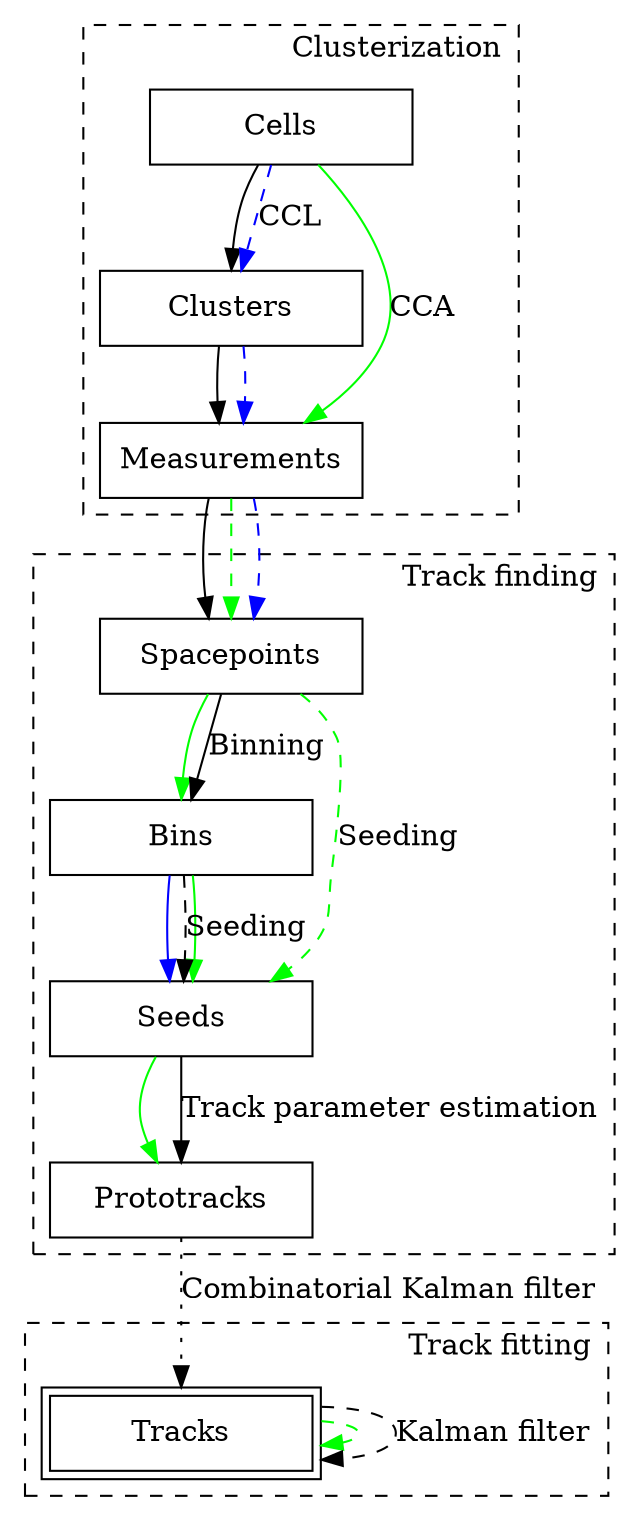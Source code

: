 digraph G {
    labeljust=r;
    node [shape=box width=1.75];

    subgraph cluster0 {
        label="Clusterization";
        graph[style=dashed];

        activations [label="Cells" group=g1];
        clusters [label="Clusters" group=g1];
        measurements [label="Measurements" group=g1];

        activations -> clusters [color="black"];
        activations -> clusters [label="CCL" color="blue" style="dashed"];
        activations -> measurements [label="CCA" color="green"];
        clusters -> measurements [color="black"];
        clusters -> measurements [color="blue" style="dashed"];
    }

    measurements -> spacepoints [color="black"];
    measurements -> spacepoints [color="green" style="dashed"];
    measurements -> spacepoints [color="blue" style="dashed"];

    subgraph cluster1 {
        label="Track finding";
        graph[style=dashed];

        spacepoints [label="Spacepoints" group=g1];
        bins [label="Bins" group=g1];
        seeds [label="Seeds" group=g1];
        prototracks [label="Prototracks" group=g1];

        spacepoints -> bins [color="green"];
        spacepoints -> bins [label="Binning" color="black"];
        spacepoints -> seeds [label="Seeding" color="green" style="dashed"];
        bins -> seeds [color="blue"];
        bins -> seeds [color="green"];
        bins -> seeds [label="Seeding" color="black" style="dashed"];
        seeds -> prototracks [color="green"];
        seeds -> prototracks [label="Track parameter estimation" color="black"];
    }

    prototracks -> tracks [label="Combinatorial Kalman filter" style="dotted"];

    subgraph cluster2 {
        label="Track fitting";
        graph[style=dashed];

        tracks [label="Tracks" peripheries=2 group=g1];

        tracks -> tracks [style="dashed" color="green"];
        tracks -> tracks [label="Kalman filter" style="dashed" color="black"];
    }
}
